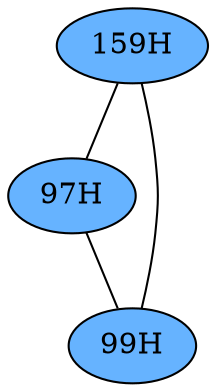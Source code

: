 // The Round Table
graph {
	"159H" [fillcolor="#66B3FF" style=radial]
	"97H" [fillcolor="#66B3FF" style=radial]
	"159H" -- "97H" [penwidth=1]
	"159H" [fillcolor="#66B3FF" style=radial]
	"99H" [fillcolor="#66B3FF" style=radial]
	"159H" -- "99H" [penwidth=1]
	"97H" [fillcolor="#66B3FF" style=radial]
	"99H" [fillcolor="#66B3FF" style=radial]
	"97H" -- "99H" [penwidth=1]
}
